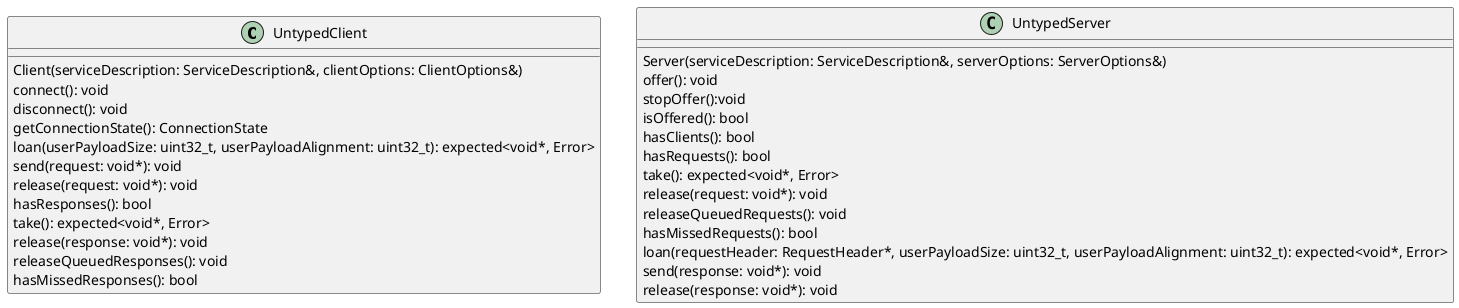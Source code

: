 @startuml

class UntypedClient {
  Client(serviceDescription: ServiceDescription&, clientOptions: ClientOptions&)
  connect(): void
  disconnect(): void
  getConnectionState(): ConnectionState
  loan(userPayloadSize: uint32_t, userPayloadAlignment: uint32_t): expected<void*, Error>
  send(request: void*): void
  release(request: void*): void
  hasResponses(): bool
  take(): expected<void*, Error>
  release(response: void*): void
  releaseQueuedResponses(): void
  hasMissedResponses(): bool
}

class UntypedServer {
  Server(serviceDescription: ServiceDescription&, serverOptions: ServerOptions&)
  offer(): void
  stopOffer():void
  isOffered(): bool
  hasClients(): bool
  hasRequests(): bool
  take(): expected<void*, Error>
  release(request: void*): void
  releaseQueuedRequests(): void
  hasMissedRequests(): bool
  loan(requestHeader: RequestHeader*, userPayloadSize: uint32_t, userPayloadAlignment: uint32_t): expected<void*, Error>
  send(response: void*): void
  release(response: void*): void
}

@enduml
